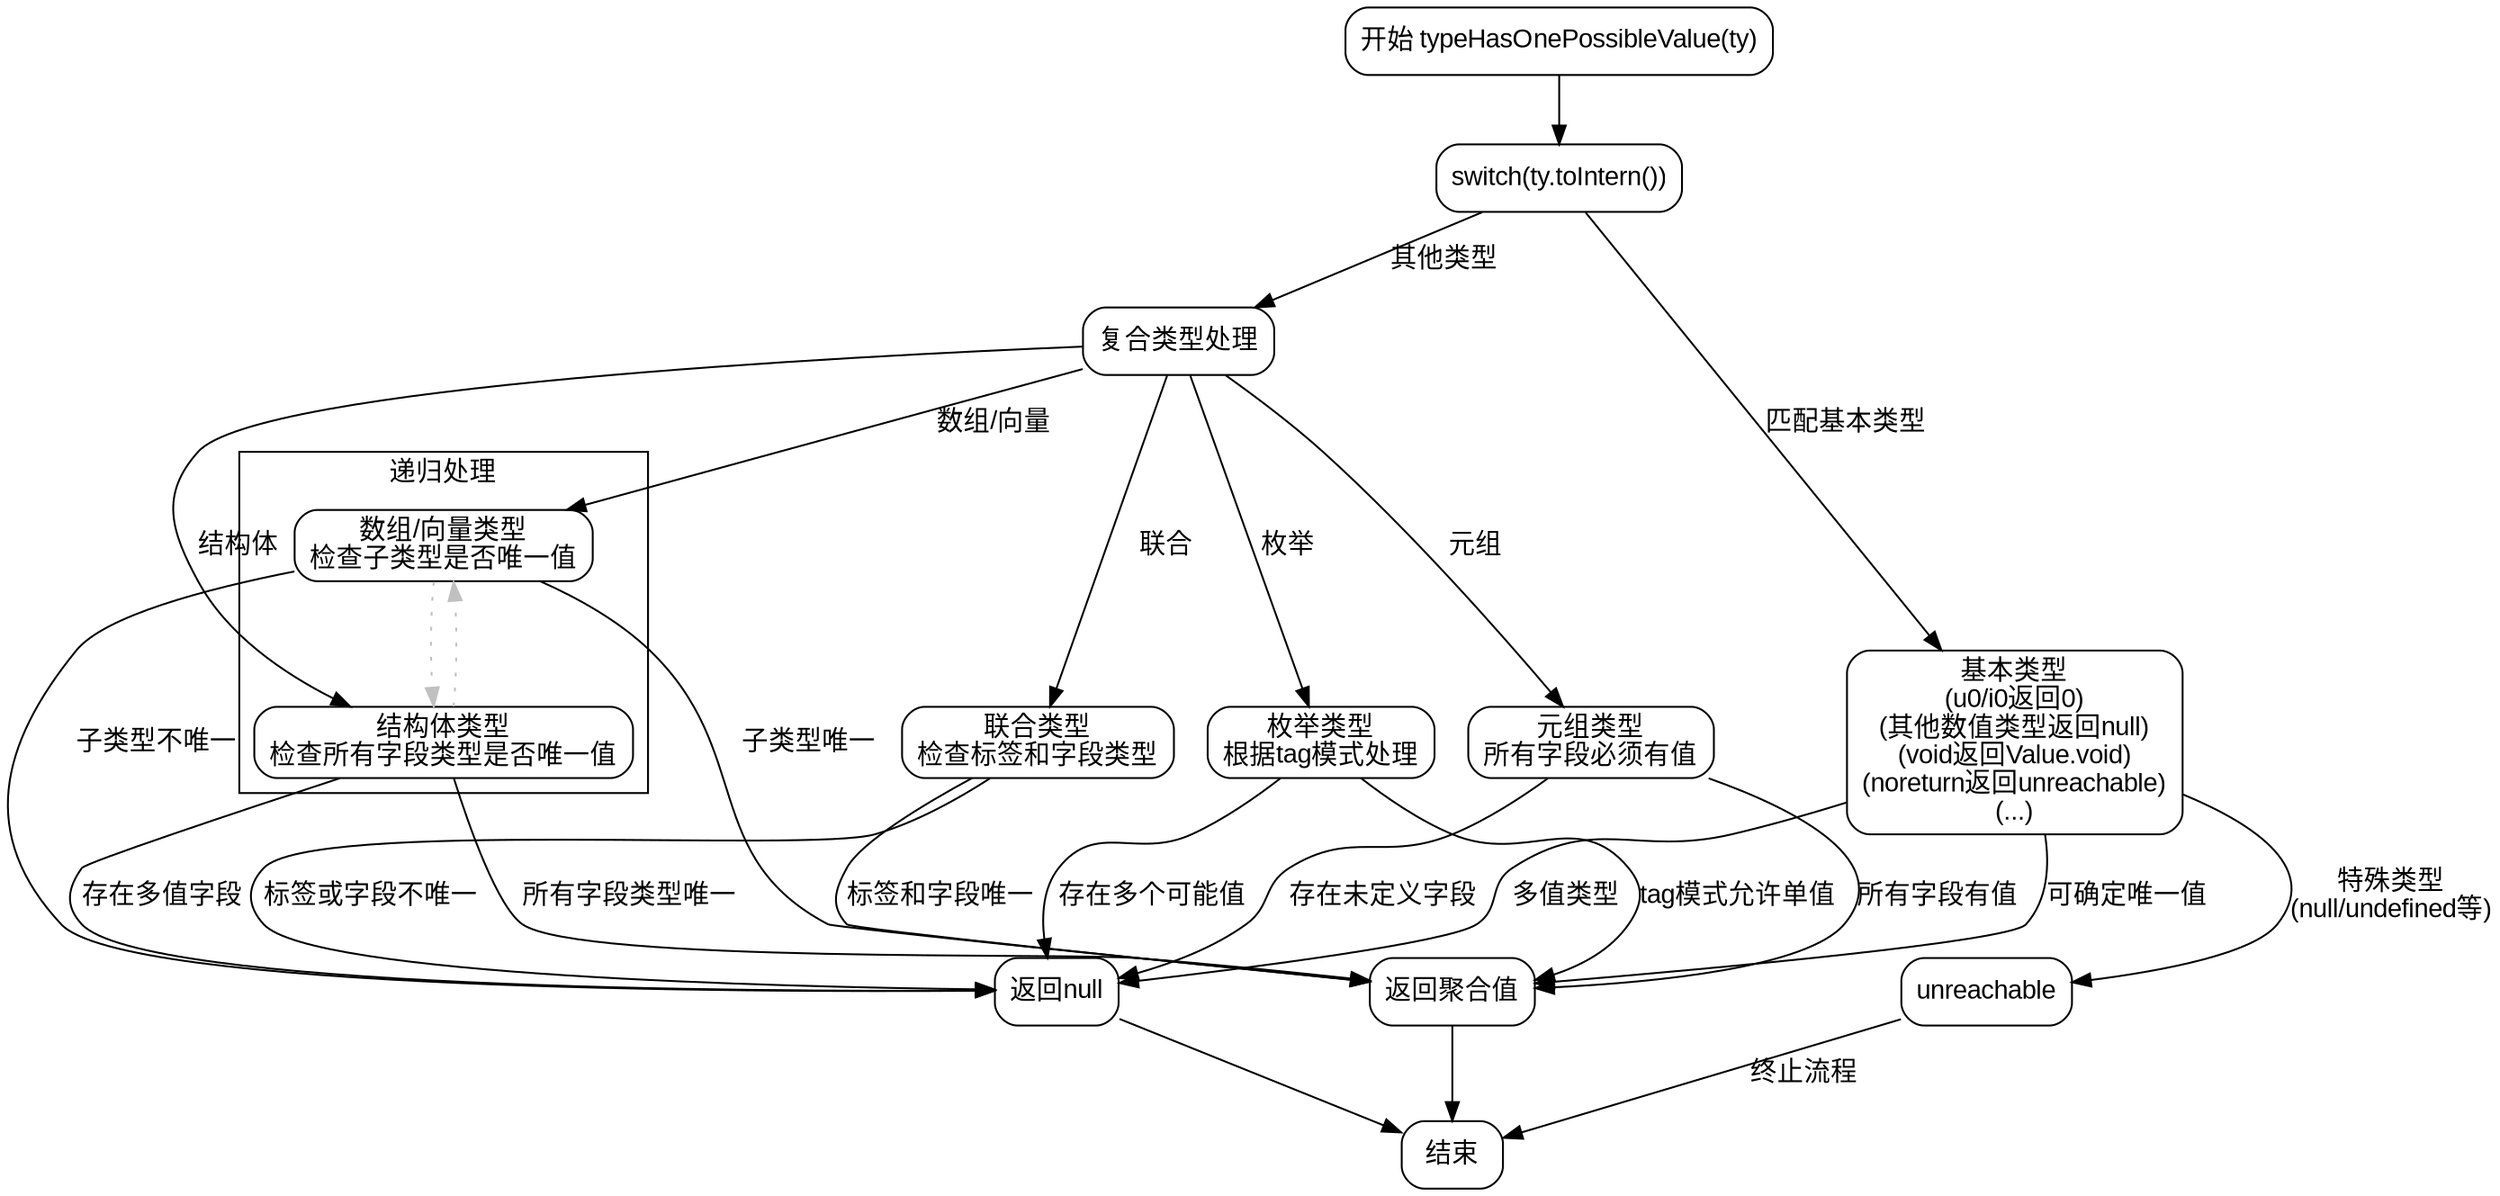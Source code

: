 
digraph flowchart {
    node [shape=rectangle, style="rounded", fontname="Arial"];
    edge [fontname="Arial"];

    start [label="开始 typeHasOnePossibleValue(ty)"];
    switch_ty [label="switch(ty.toIntern())"];
    basic_types [label="基本类型\n(u0/i0返回0)\n(其他数值类型返回null)\n(void返回Value.void)\n(noreturn返回unreachable)\n(...)"];
    complex_types [label="复合类型处理"];
    array_vector [label="数组/向量类型\n检查子类型是否唯一值"];
    struct_type [label="结构体类型\n检查所有字段类型是否唯一值"];
    tuple_type [label="元组类型\n所有字段必须有值"];
    union_type [label="联合类型\n检查标签和字段类型"];
    enum_type [label="枚举类型\n根据tag模式处理"];
    return_value [label="返回聚合值"];
    return_null [label="返回null"];
    unreachable_node [label="unreachable"];
    end [label="结束"];

    start -> switch_ty;
    switch_ty -> basic_types [label="匹配基本类型"];
    switch_ty -> complex_types [label="其他类型"];
    
    basic_types -> return_value [label="可确定唯一值"];
    basic_types -> return_null [label="多值类型"];
    basic_types -> unreachable_node [label="特殊类型\n(null/undefined等)"];
    
    complex_types -> array_vector [label="数组/向量"];
    complex_types -> struct_type [label="结构体"];
    complex_types -> tuple_type [label="元组"];
    complex_types -> union_type [label="联合"];
    complex_types -> enum_type [label="枚举"];
    
    array_vector -> return_value [label="子类型唯一"];
    array_vector -> return_null [label="子类型不唯一"];
    
    struct_type -> return_value [label="所有字段类型唯一"];
    struct_type -> return_null [label="存在多值字段"];
    
    tuple_type -> return_value [label="所有字段有值"];
    tuple_type -> return_null [label="存在未定义字段"];
    
    union_type -> return_value [label="标签和字段唯一"];
    union_type -> return_null [label="标签或字段不唯一"];
    
    enum_type -> return_value [label="tag模式允许单值"];
    enum_type -> return_null [label="存在多个可能值"];
    
    return_value -> end;
    return_null -> end;
    unreachable_node -> end [label="终止流程"];
    
    subgraph cluster_recursion {
        label="递归处理";
        array_vector -> struct_type [style=dotted, color=gray];
        struct_type -> array_vector [style=dotted, color=gray];
    }
}
